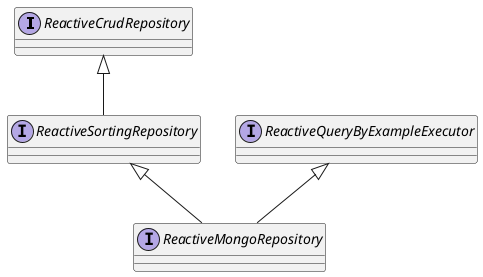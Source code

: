 @startuml
'https://plantuml.com/class-diagram

interface ReactiveCrudRepository
interface ReactiveSortingRepository
interface ReactiveMongoRepository
interface ReactiveQueryByExampleExecutor

ReactiveSortingRepository <|-- ReactiveMongoRepository
ReactiveQueryByExampleExecutor <|-- ReactiveMongoRepository
ReactiveCrudRepository <|-- ReactiveSortingRepository



@enduml